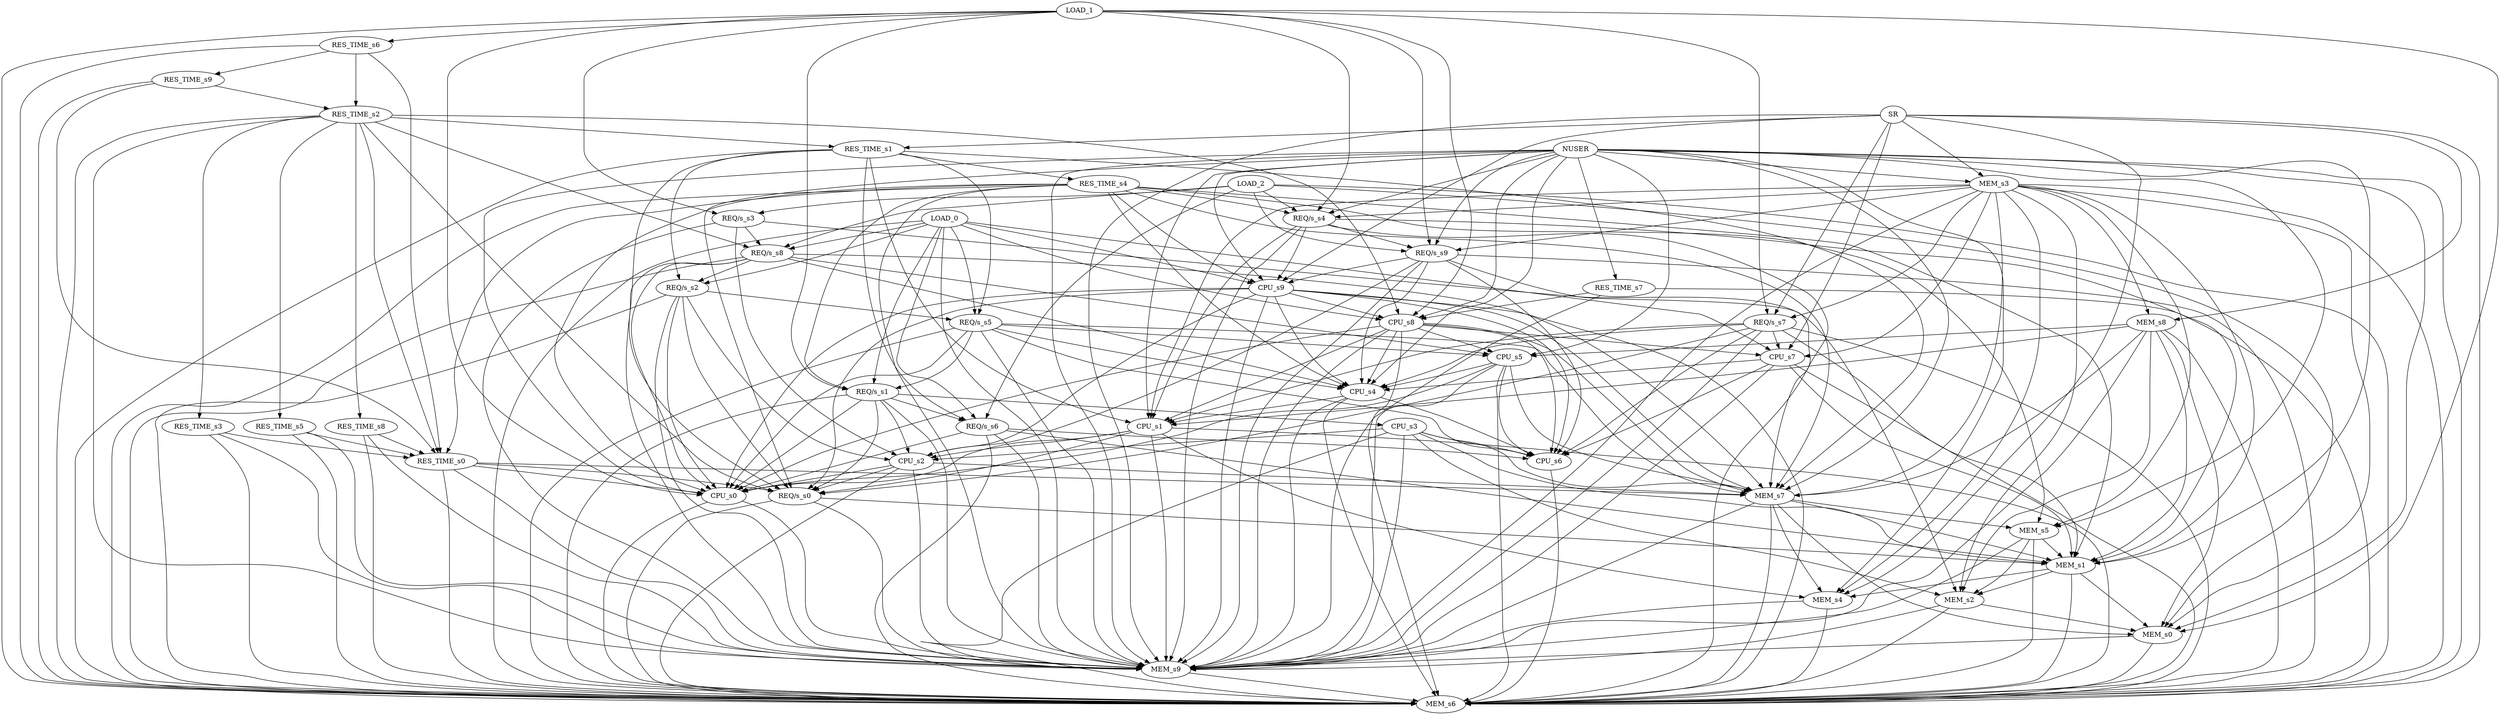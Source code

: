 strict digraph "" {
	NUSER -> "REQ/s_s0";
	NUSER -> CPU_s0;
	NUSER -> MEM_s0;
	NUSER -> CPU_s1;
	NUSER -> MEM_s1;
	NUSER -> MEM_s3;
	NUSER -> "REQ/s_s4";
	NUSER -> CPU_s4;
	NUSER -> MEM_s4;
	NUSER -> CPU_s5;
	NUSER -> MEM_s5;
	NUSER -> MEM_s6;
	NUSER -> RES_TIME_s7;
	NUSER -> MEM_s7;
	NUSER -> CPU_s8;
	NUSER -> "REQ/s_s9";
	NUSER -> CPU_s9;
	NUSER -> MEM_s9;
	LOAD_0 -> "REQ/s_s1";
	LOAD_0 -> "REQ/s_s2";
	LOAD_0 -> "REQ/s_s5";
	LOAD_0 -> "REQ/s_s6";
	LOAD_0 -> MEM_s6;
	LOAD_0 -> CPU_s7;
	LOAD_0 -> "REQ/s_s8";
	LOAD_0 -> CPU_s8;
	LOAD_0 -> CPU_s9;
	LOAD_0 -> MEM_s9;
	LOAD_1 -> CPU_s0;
	LOAD_1 -> MEM_s0;
	LOAD_1 -> "REQ/s_s1";
	LOAD_1 -> "REQ/s_s3";
	LOAD_1 -> "REQ/s_s4";
	LOAD_1 -> RES_TIME_s6;
	LOAD_1 -> MEM_s6;
	LOAD_1 -> "REQ/s_s7";
	LOAD_1 -> CPU_s8;
	LOAD_1 -> "REQ/s_s9";
	LOAD_2 -> MEM_s0;
	LOAD_2 -> "REQ/s_s3";
	LOAD_2 -> "REQ/s_s4";
	LOAD_2 -> "REQ/s_s6";
	LOAD_2 -> MEM_s6;
	LOAD_2 -> "REQ/s_s8";
	LOAD_2 -> "REQ/s_s9";
	SR -> RES_TIME_s1;
	SR -> MEM_s3;
	SR -> MEM_s4;
	SR -> MEM_s6;
	SR -> "REQ/s_s7";
	SR -> CPU_s7;
	SR -> MEM_s8;
	SR -> CPU_s9;
	SR -> MEM_s9;
	"REQ/s_s0" -> MEM_s1;
	"REQ/s_s0" -> MEM_s6;
	"REQ/s_s0" -> MEM_s9;
	RES_TIME_s0 -> "REQ/s_s0";
	RES_TIME_s0 -> CPU_s0;
	RES_TIME_s0 -> MEM_s6;
	RES_TIME_s0 -> MEM_s7;
	RES_TIME_s0 -> MEM_s9;
	CPU_s0 -> MEM_s6;
	CPU_s0 -> MEM_s9;
	MEM_s0 -> MEM_s6;
	MEM_s0 -> MEM_s9;
	"REQ/s_s1" -> "REQ/s_s0";
	"REQ/s_s1" -> CPU_s0;
	"REQ/s_s1" -> CPU_s2;
	"REQ/s_s1" -> CPU_s3;
	"REQ/s_s1" -> "REQ/s_s6";
	"REQ/s_s1" -> MEM_s6;
	"REQ/s_s1" -> MEM_s9;
	RES_TIME_s1 -> "REQ/s_s0";
	RES_TIME_s1 -> CPU_s1;
	RES_TIME_s1 -> "REQ/s_s2";
	RES_TIME_s1 -> RES_TIME_s4;
	RES_TIME_s1 -> "REQ/s_s5";
	RES_TIME_s1 -> "REQ/s_s6";
	RES_TIME_s1 -> MEM_s6;
	RES_TIME_s1 -> MEM_s7;
	CPU_s1 -> "REQ/s_s0";
	CPU_s1 -> CPU_s0;
	CPU_s1 -> CPU_s2;
	CPU_s1 -> MEM_s4;
	CPU_s1 -> MEM_s6;
	CPU_s1 -> MEM_s9;
	MEM_s1 -> MEM_s0;
	MEM_s1 -> MEM_s2;
	MEM_s1 -> MEM_s4;
	MEM_s1 -> MEM_s6;
	"REQ/s_s2" -> "REQ/s_s0";
	"REQ/s_s2" -> CPU_s0;
	"REQ/s_s2" -> CPU_s2;
	"REQ/s_s2" -> "REQ/s_s5";
	"REQ/s_s2" -> MEM_s6;
	"REQ/s_s2" -> MEM_s9;
	RES_TIME_s2 -> "REQ/s_s0";
	RES_TIME_s2 -> RES_TIME_s0;
	RES_TIME_s2 -> RES_TIME_s1;
	RES_TIME_s2 -> RES_TIME_s3;
	RES_TIME_s2 -> RES_TIME_s5;
	RES_TIME_s2 -> MEM_s6;
	RES_TIME_s2 -> "REQ/s_s8";
	RES_TIME_s2 -> RES_TIME_s8;
	RES_TIME_s2 -> CPU_s8;
	RES_TIME_s2 -> MEM_s9;
	CPU_s2 -> "REQ/s_s0";
	CPU_s2 -> CPU_s0;
	CPU_s2 -> MEM_s6;
	CPU_s2 -> MEM_s7;
	CPU_s2 -> MEM_s9;
	MEM_s2 -> MEM_s0;
	MEM_s2 -> MEM_s6;
	MEM_s2 -> MEM_s9;
	"REQ/s_s3" -> CPU_s2;
	"REQ/s_s3" -> MEM_s2;
	"REQ/s_s3" -> "REQ/s_s8";
	"REQ/s_s3" -> MEM_s9;
	RES_TIME_s3 -> RES_TIME_s0;
	RES_TIME_s3 -> MEM_s6;
	RES_TIME_s3 -> MEM_s9;
	CPU_s3 -> MEM_s1;
	CPU_s3 -> CPU_s2;
	CPU_s3 -> MEM_s2;
	CPU_s3 -> CPU_s6;
	CPU_s3 -> MEM_s6;
	CPU_s3 -> MEM_s7;
	CPU_s3 -> MEM_s9;
	MEM_s3 -> MEM_s0;
	MEM_s3 -> CPU_s1;
	MEM_s3 -> MEM_s1;
	MEM_s3 -> MEM_s2;
	MEM_s3 -> "REQ/s_s4";
	MEM_s3 -> MEM_s4;
	MEM_s3 -> MEM_s5;
	MEM_s3 -> MEM_s6;
	MEM_s3 -> "REQ/s_s7";
	MEM_s3 -> CPU_s7;
	MEM_s3 -> MEM_s7;
	MEM_s3 -> MEM_s8;
	MEM_s3 -> "REQ/s_s9";
	MEM_s3 -> MEM_s9;
	"REQ/s_s4" -> CPU_s1;
	"REQ/s_s4" -> MEM_s1;
	"REQ/s_s4" -> MEM_s6;
	"REQ/s_s4" -> "REQ/s_s9";
	"REQ/s_s4" -> CPU_s9;
	"REQ/s_s4" -> MEM_s9;
	RES_TIME_s4 -> RES_TIME_s0;
	RES_TIME_s4 -> CPU_s0;
	RES_TIME_s4 -> "REQ/s_s1";
	RES_TIME_s4 -> MEM_s1;
	RES_TIME_s4 -> "REQ/s_s4";
	RES_TIME_s4 -> CPU_s4;
	RES_TIME_s4 -> MEM_s5;
	RES_TIME_s4 -> MEM_s6;
	RES_TIME_s4 -> MEM_s7;
	RES_TIME_s4 -> CPU_s9;
	RES_TIME_s4 -> MEM_s9;
	CPU_s4 -> CPU_s1;
	CPU_s4 -> CPU_s6;
	CPU_s4 -> MEM_s6;
	CPU_s4 -> MEM_s9;
	MEM_s4 -> MEM_s6;
	MEM_s4 -> MEM_s9;
	"REQ/s_s5" -> CPU_s0;
	"REQ/s_s5" -> "REQ/s_s1";
	"REQ/s_s5" -> CPU_s4;
	"REQ/s_s5" -> CPU_s5;
	"REQ/s_s5" -> CPU_s6;
	"REQ/s_s5" -> MEM_s6;
	"REQ/s_s5" -> MEM_s7;
	"REQ/s_s5" -> MEM_s9;
	RES_TIME_s5 -> RES_TIME_s0;
	RES_TIME_s5 -> MEM_s6;
	RES_TIME_s5 -> MEM_s9;
	CPU_s5 -> CPU_s0;
	CPU_s5 -> CPU_s4;
	CPU_s5 -> CPU_s6;
	CPU_s5 -> MEM_s6;
	CPU_s5 -> MEM_s7;
	CPU_s5 -> MEM_s9;
	MEM_s5 -> MEM_s1;
	MEM_s5 -> MEM_s2;
	MEM_s5 -> MEM_s6;
	MEM_s5 -> MEM_s9;
	"REQ/s_s6" -> CPU_s0;
	"REQ/s_s6" -> MEM_s1;
	"REQ/s_s6" -> CPU_s6;
	"REQ/s_s6" -> MEM_s6;
	"REQ/s_s6" -> MEM_s9;
	RES_TIME_s6 -> RES_TIME_s0;
	RES_TIME_s6 -> RES_TIME_s2;
	RES_TIME_s6 -> MEM_s6;
	RES_TIME_s6 -> RES_TIME_s9;
	CPU_s6 -> MEM_s6;
	"REQ/s_s7" -> "REQ/s_s0";
	"REQ/s_s7" -> CPU_s1;
	"REQ/s_s7" -> MEM_s1;
	"REQ/s_s7" -> CPU_s4;
	"REQ/s_s7" -> CPU_s6;
	"REQ/s_s7" -> MEM_s6;
	"REQ/s_s7" -> CPU_s7;
	"REQ/s_s7" -> MEM_s9;
	RES_TIME_s7 -> MEM_s6;
	RES_TIME_s7 -> CPU_s8;
	RES_TIME_s7 -> MEM_s9;
	CPU_s7 -> MEM_s1;
	CPU_s7 -> CPU_s4;
	CPU_s7 -> CPU_s6;
	CPU_s7 -> MEM_s6;
	CPU_s7 -> MEM_s9;
	MEM_s7 -> MEM_s0;
	MEM_s7 -> MEM_s1;
	MEM_s7 -> MEM_s4;
	MEM_s7 -> MEM_s5;
	MEM_s7 -> MEM_s6;
	MEM_s7 -> MEM_s9;
	"REQ/s_s8" -> CPU_s0;
	"REQ/s_s8" -> "REQ/s_s2";
	"REQ/s_s8" -> CPU_s4;
	"REQ/s_s8" -> CPU_s5;
	"REQ/s_s8" -> MEM_s6;
	"REQ/s_s8" -> MEM_s7;
	"REQ/s_s8" -> MEM_s9;
	RES_TIME_s8 -> RES_TIME_s0;
	RES_TIME_s8 -> MEM_s6;
	RES_TIME_s8 -> MEM_s9;
	CPU_s8 -> CPU_s0;
	CPU_s8 -> CPU_s1;
	CPU_s8 -> CPU_s4;
	CPU_s8 -> CPU_s5;
	CPU_s8 -> CPU_s6;
	CPU_s8 -> MEM_s6;
	CPU_s8 -> CPU_s7;
	CPU_s8 -> MEM_s7;
	CPU_s8 -> MEM_s9;
	MEM_s8 -> MEM_s0;
	MEM_s8 -> CPU_s1;
	MEM_s8 -> MEM_s1;
	MEM_s8 -> MEM_s2;
	MEM_s8 -> CPU_s5;
	MEM_s8 -> MEM_s6;
	MEM_s8 -> MEM_s7;
	MEM_s8 -> MEM_s9;
	"REQ/s_s9" -> CPU_s2;
	"REQ/s_s9" -> CPU_s4;
	"REQ/s_s9" -> CPU_s6;
	"REQ/s_s9" -> MEM_s6;
	"REQ/s_s9" -> MEM_s7;
	"REQ/s_s9" -> CPU_s9;
	"REQ/s_s9" -> MEM_s9;
	RES_TIME_s9 -> RES_TIME_s0;
	RES_TIME_s9 -> RES_TIME_s2;
	RES_TIME_s9 -> MEM_s6;
	CPU_s9 -> "REQ/s_s0";
	CPU_s9 -> CPU_s0;
	CPU_s9 -> CPU_s2;
	CPU_s9 -> CPU_s4;
	CPU_s9 -> CPU_s6;
	CPU_s9 -> MEM_s6;
	CPU_s9 -> MEM_s7;
	CPU_s9 -> CPU_s8;
	CPU_s9 -> MEM_s9;
	MEM_s9 -> MEM_s6;
}
